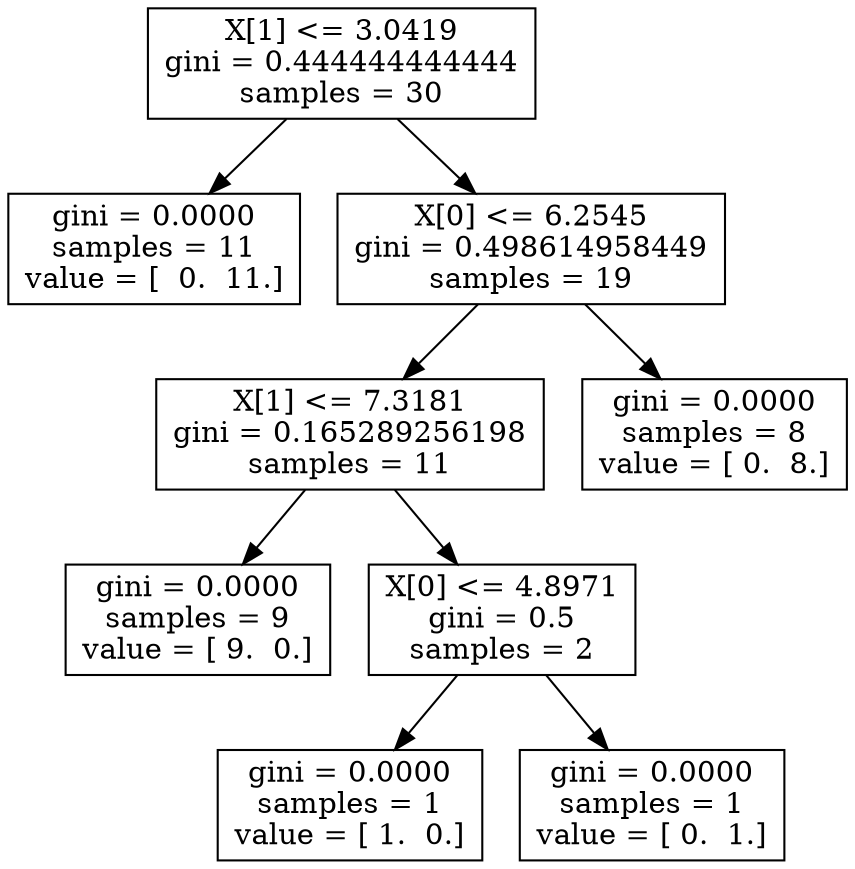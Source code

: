 digraph Tree {
0 [label="X[1] <= 3.0419\ngini = 0.444444444444\nsamples = 30", shape="box"] ;
1 [label="gini = 0.0000\nsamples = 11\nvalue = [  0.  11.]", shape="box"] ;
0 -> 1 ;
2 [label="X[0] <= 6.2545\ngini = 0.498614958449\nsamples = 19", shape="box"] ;
0 -> 2 ;
3 [label="X[1] <= 7.3181\ngini = 0.165289256198\nsamples = 11", shape="box"] ;
2 -> 3 ;
4 [label="gini = 0.0000\nsamples = 9\nvalue = [ 9.  0.]", shape="box"] ;
3 -> 4 ;
5 [label="X[0] <= 4.8971\ngini = 0.5\nsamples = 2", shape="box"] ;
3 -> 5 ;
6 [label="gini = 0.0000\nsamples = 1\nvalue = [ 1.  0.]", shape="box"] ;
5 -> 6 ;
7 [label="gini = 0.0000\nsamples = 1\nvalue = [ 0.  1.]", shape="box"] ;
5 -> 7 ;
8 [label="gini = 0.0000\nsamples = 8\nvalue = [ 0.  8.]", shape="box"] ;
2 -> 8 ;
}
